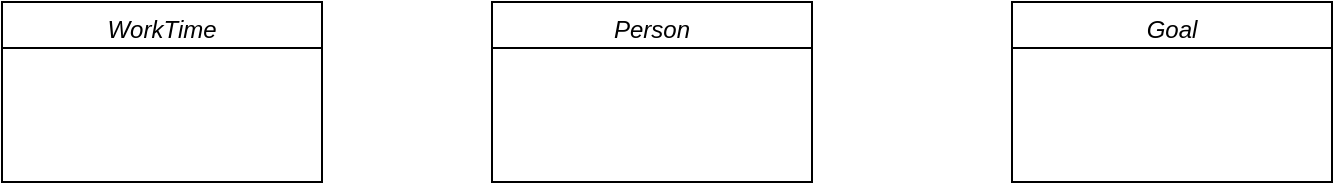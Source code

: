 <mxfile version="22.0.6" type="device">
  <diagram id="C5RBs43oDa-KdzZeNtuy" name="Page-1">
    <mxGraphModel dx="1728" dy="932" grid="1" gridSize="10" guides="1" tooltips="1" connect="1" arrows="1" fold="1" page="1" pageScale="1" pageWidth="827" pageHeight="1169" math="0" shadow="0">
      <root>
        <mxCell id="WIyWlLk6GJQsqaUBKTNV-0" />
        <mxCell id="WIyWlLk6GJQsqaUBKTNV-1" parent="WIyWlLk6GJQsqaUBKTNV-0" />
        <mxCell id="zkfFHV4jXpPFQw0GAbJ--0" value="Person" style="swimlane;fontStyle=2;align=center;verticalAlign=top;childLayout=stackLayout;horizontal=1;startSize=10;horizontalStack=0;resizeParent=1;resizeLast=0;collapsible=1;marginBottom=0;rounded=0;shadow=0;strokeWidth=1;swimlaneLine=0;" parent="WIyWlLk6GJQsqaUBKTNV-1" vertex="1">
          <mxGeometry x="340" y="130" width="160" height="90" as="geometry">
            <mxRectangle x="230" y="140" width="160" height="26" as="alternateBounds" />
          </mxGeometry>
        </mxCell>
        <mxCell id="zkfFHV4jXpPFQw0GAbJ--4" value="" style="line;html=1;strokeWidth=1;align=left;verticalAlign=middle;spacingTop=-1;spacingLeft=3;spacingRight=3;rotatable=0;labelPosition=right;points=[];portConstraint=eastwest;" parent="zkfFHV4jXpPFQw0GAbJ--0" vertex="1">
          <mxGeometry y="10" width="160" height="26" as="geometry" />
        </mxCell>
        <mxCell id="fUKFCnMi2PGJKSwWpVDn-3" value="Goal" style="swimlane;fontStyle=2;align=center;verticalAlign=top;childLayout=stackLayout;horizontal=1;startSize=10;horizontalStack=0;resizeParent=1;resizeLast=0;collapsible=1;marginBottom=0;rounded=0;shadow=0;strokeWidth=1;swimlaneLine=0;" vertex="1" parent="WIyWlLk6GJQsqaUBKTNV-1">
          <mxGeometry x="600" y="130" width="160" height="90" as="geometry">
            <mxRectangle x="230" y="140" width="160" height="26" as="alternateBounds" />
          </mxGeometry>
        </mxCell>
        <mxCell id="fUKFCnMi2PGJKSwWpVDn-4" value="" style="line;html=1;strokeWidth=1;align=left;verticalAlign=middle;spacingTop=-1;spacingLeft=3;spacingRight=3;rotatable=0;labelPosition=right;points=[];portConstraint=eastwest;" vertex="1" parent="fUKFCnMi2PGJKSwWpVDn-3">
          <mxGeometry y="10" width="160" height="26" as="geometry" />
        </mxCell>
        <mxCell id="fUKFCnMi2PGJKSwWpVDn-6" value="WorkTime" style="swimlane;fontStyle=2;align=center;verticalAlign=top;childLayout=stackLayout;horizontal=1;startSize=10;horizontalStack=0;resizeParent=1;resizeLast=0;collapsible=1;marginBottom=0;rounded=0;shadow=0;strokeWidth=1;swimlaneLine=0;" vertex="1" parent="WIyWlLk6GJQsqaUBKTNV-1">
          <mxGeometry x="95" y="130" width="160" height="90" as="geometry">
            <mxRectangle x="230" y="140" width="160" height="26" as="alternateBounds" />
          </mxGeometry>
        </mxCell>
        <mxCell id="fUKFCnMi2PGJKSwWpVDn-7" value="" style="line;html=1;strokeWidth=1;align=left;verticalAlign=middle;spacingTop=-1;spacingLeft=3;spacingRight=3;rotatable=0;labelPosition=right;points=[];portConstraint=eastwest;" vertex="1" parent="fUKFCnMi2PGJKSwWpVDn-6">
          <mxGeometry y="10" width="160" height="26" as="geometry" />
        </mxCell>
      </root>
    </mxGraphModel>
  </diagram>
</mxfile>
